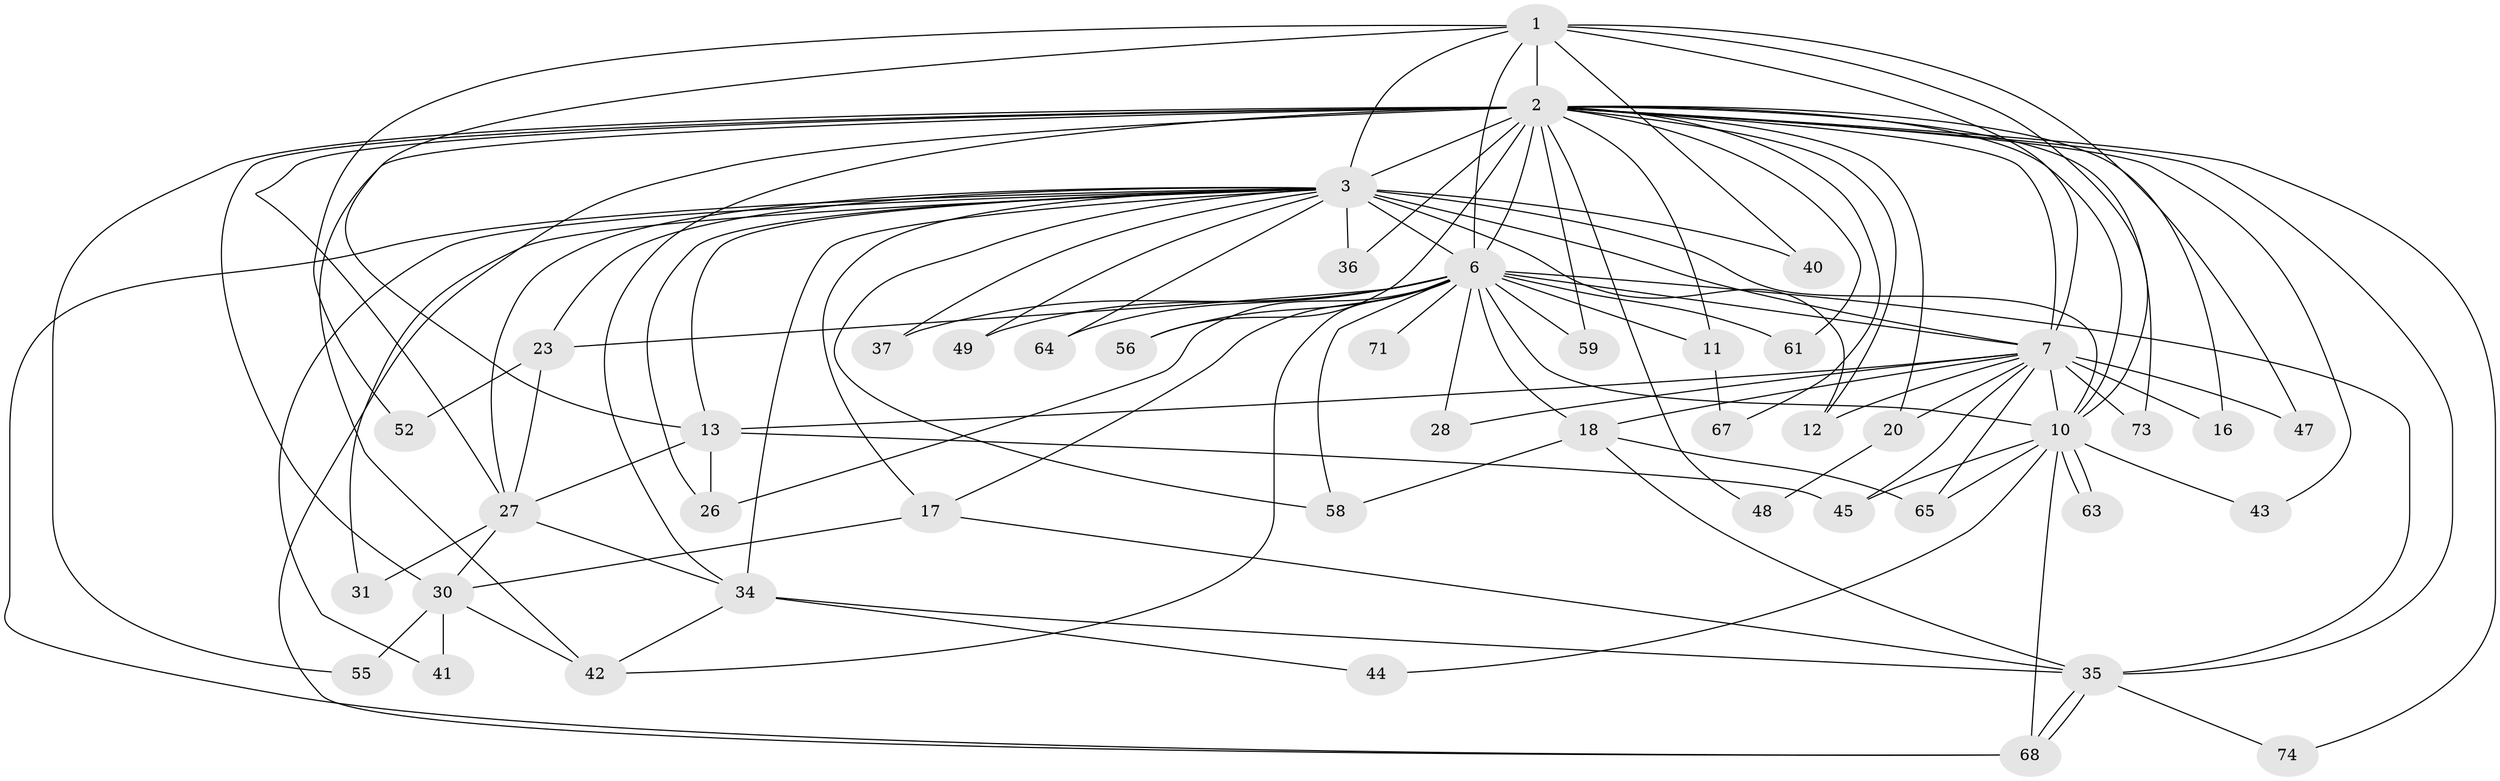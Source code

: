 // original degree distribution, {13: 0.010869565217391304, 20: 0.021739130434782608, 24: 0.010869565217391304, 18: 0.021739130434782608, 23: 0.010869565217391304, 17: 0.010869565217391304, 12: 0.010869565217391304, 25: 0.010869565217391304, 3: 0.18478260869565216, 4: 0.07608695652173914, 6: 0.03260869565217391, 5: 0.05434782608695652, 2: 0.532608695652174, 8: 0.010869565217391304}
// Generated by graph-tools (version 1.1) at 2025/17/03/04/25 18:17:55]
// undirected, 46 vertices, 112 edges
graph export_dot {
graph [start="1"]
  node [color=gray90,style=filled];
  1;
  2 [super="+85+79+19+14+5+72+25+21"];
  3 [super="+4+81+39+33+62+51+24"];
  6 [super="+22+8"];
  7 [super="+9"];
  10 [super="+57+76"];
  11 [super="+32"];
  12;
  13;
  16;
  17;
  18 [super="+46"];
  20;
  23;
  26;
  27 [super="+29"];
  28 [super="+75"];
  30;
  31;
  34;
  35 [super="+77"];
  36;
  37;
  40;
  41;
  42 [super="+53"];
  43;
  44;
  45 [super="+54"];
  47;
  48;
  49;
  52;
  55;
  56;
  58;
  59;
  61;
  63;
  64;
  65;
  67;
  68 [super="+88+69"];
  71;
  73;
  74;
  1 -- 2 [weight=2];
  1 -- 3 [weight=2];
  1 -- 6 [weight=2];
  1 -- 7 [weight=2];
  1 -- 10;
  1 -- 13;
  1 -- 40;
  1 -- 47;
  1 -- 52;
  2 -- 3 [weight=9];
  2 -- 6 [weight=6];
  2 -- 7 [weight=5];
  2 -- 10 [weight=3];
  2 -- 11 [weight=2];
  2 -- 16;
  2 -- 56;
  2 -- 48;
  2 -- 30;
  2 -- 67;
  2 -- 68;
  2 -- 12 [weight=2];
  2 -- 73;
  2 -- 20;
  2 -- 35;
  2 -- 36;
  2 -- 42;
  2 -- 43;
  2 -- 55;
  2 -- 59;
  2 -- 61;
  2 -- 34;
  2 -- 74;
  2 -- 27;
  3 -- 6 [weight=6];
  3 -- 7 [weight=5];
  3 -- 10 [weight=3];
  3 -- 17;
  3 -- 23;
  3 -- 34;
  3 -- 37;
  3 -- 49;
  3 -- 64;
  3 -- 68;
  3 -- 26;
  3 -- 27 [weight=2];
  3 -- 31;
  3 -- 36;
  3 -- 40;
  3 -- 41 [weight=2];
  3 -- 58;
  3 -- 13;
  3 -- 12;
  6 -- 7 [weight=4];
  6 -- 10 [weight=3];
  6 -- 35;
  6 -- 49;
  6 -- 56;
  6 -- 59;
  6 -- 28 [weight=2];
  6 -- 64;
  6 -- 71;
  6 -- 17;
  6 -- 18;
  6 -- 23;
  6 -- 26;
  6 -- 37;
  6 -- 42;
  6 -- 58;
  6 -- 61;
  6 -- 11;
  7 -- 10 [weight=2];
  7 -- 20;
  7 -- 47;
  7 -- 65;
  7 -- 73;
  7 -- 12;
  7 -- 13;
  7 -- 45;
  7 -- 16;
  7 -- 28;
  7 -- 18;
  10 -- 43;
  10 -- 44;
  10 -- 45 [weight=2];
  10 -- 63;
  10 -- 63;
  10 -- 65;
  10 -- 68;
  11 -- 67;
  13 -- 26;
  13 -- 27;
  13 -- 45;
  17 -- 30;
  17 -- 35;
  18 -- 65;
  18 -- 35;
  18 -- 58;
  20 -- 48;
  23 -- 27;
  23 -- 52;
  27 -- 31;
  27 -- 34;
  27 -- 30;
  30 -- 41;
  30 -- 42;
  30 -- 55;
  34 -- 35;
  34 -- 44;
  34 -- 42;
  35 -- 68;
  35 -- 68;
  35 -- 74;
}
